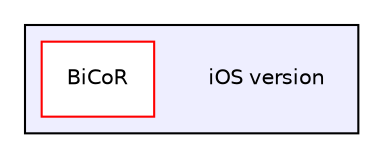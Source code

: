 digraph "/Users/markushinkelmann/Projekte/BA/SI Project/iOS version" {
  compound=true
  node [ fontsize="10", fontname="Helvetica"];
  edge [ labelfontsize="10", labelfontname="Helvetica"];
  subgraph clusterdir_020b5f9b3fcd055abc0154ad1a245bf3 {
    graph [ bgcolor="#eeeeff", pencolor="black", label="" URL="dir_020b5f9b3fcd055abc0154ad1a245bf3.html"];
    dir_020b5f9b3fcd055abc0154ad1a245bf3 [shape=plaintext label="iOS version"];
    dir_a6f1ff5692d6441bf059817bfa6c24a6 [shape=box label="BiCoR" color="red" fillcolor="white" style="filled" URL="dir_a6f1ff5692d6441bf059817bfa6c24a6.html"];
  }
}
